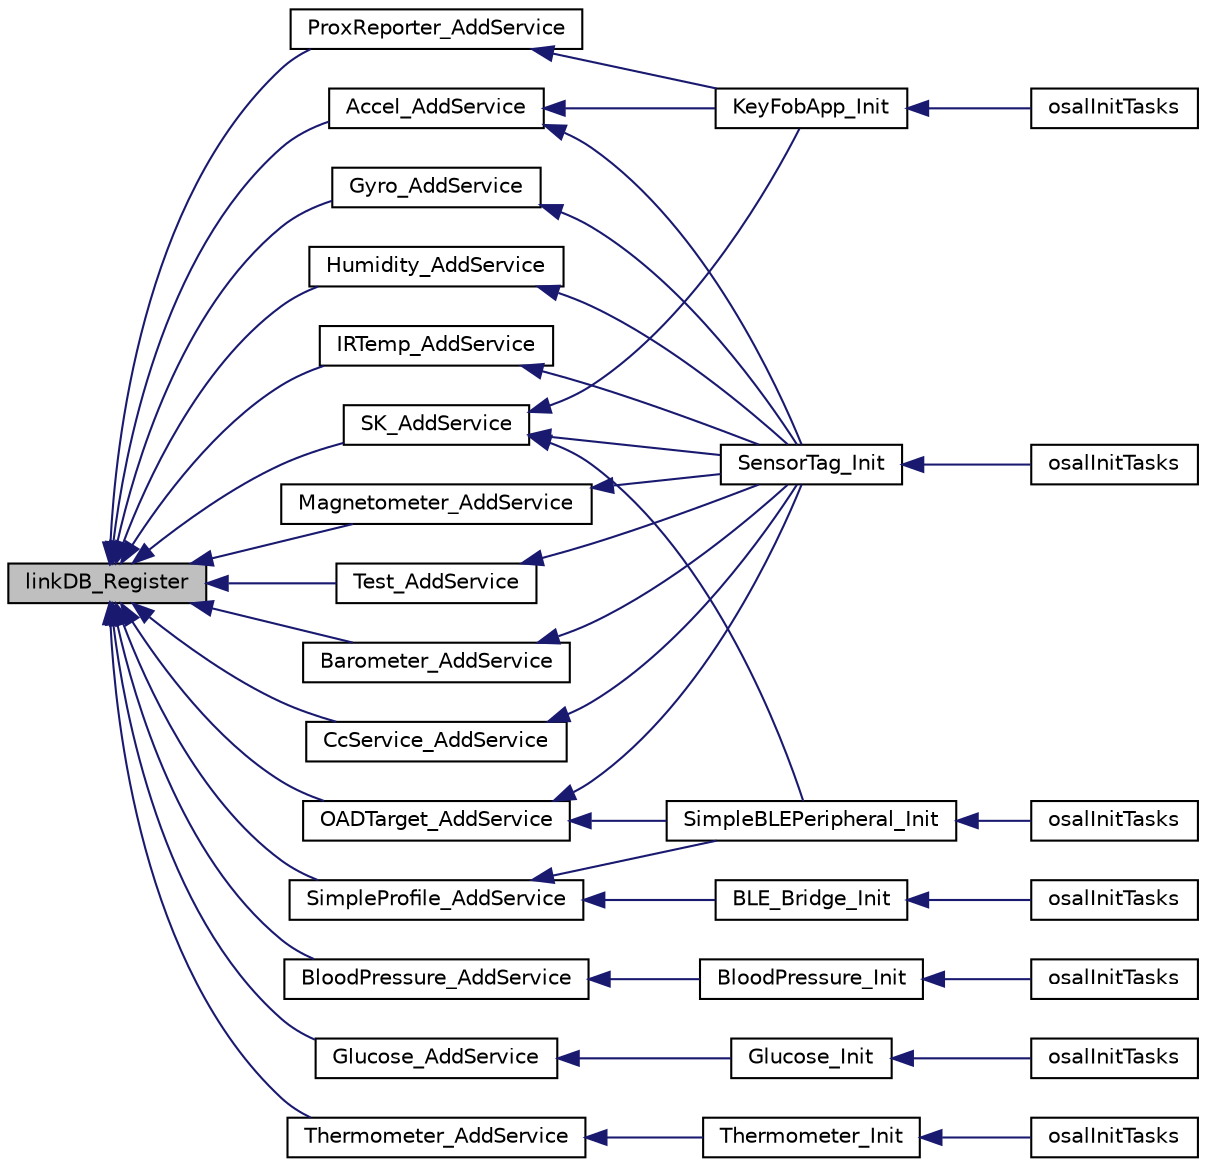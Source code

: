 digraph "linkDB_Register"
{
  edge [fontname="Helvetica",fontsize="10",labelfontname="Helvetica",labelfontsize="10"];
  node [fontname="Helvetica",fontsize="10",shape=record];
  rankdir="LR";
  Node1 [label="linkDB_Register",height=0.2,width=0.4,color="black", fillcolor="grey75", style="filled" fontcolor="black"];
  Node1 -> Node2 [dir="back",color="midnightblue",fontsize="10",style="solid",fontname="Helvetica"];
  Node2 [label="Accel_AddService",height=0.2,width=0.4,color="black", fillcolor="white", style="filled",URL="$accelerometerservice_8h.html#a08f15c25a2debf5853a54db220a854dd"];
  Node2 -> Node3 [dir="back",color="midnightblue",fontsize="10",style="solid",fontname="Helvetica"];
  Node3 [label="KeyFobApp_Init",height=0.2,width=0.4,color="black", fillcolor="white", style="filled",URL="$keyfobdemo_8h.html#a1f00cbcb76e97e9623514c3b41975921"];
  Node3 -> Node4 [dir="back",color="midnightblue",fontsize="10",style="solid",fontname="Helvetica"];
  Node4 [label="osalInitTasks",height=0.2,width=0.4,color="black", fillcolor="white", style="filled",URL="$_o_s_a_l___key_fob_demo_8c.html#a7ad49ef9f96d7753c3e77e0e69231bb2"];
  Node2 -> Node5 [dir="back",color="midnightblue",fontsize="10",style="solid",fontname="Helvetica"];
  Node5 [label="SensorTag_Init",height=0.2,width=0.4,color="black", fillcolor="white", style="filled",URL="$sensor_tag_8h.html#a13b2e5cf7a0072b8860136f3592c2f7f"];
  Node5 -> Node6 [dir="back",color="midnightblue",fontsize="10",style="solid",fontname="Helvetica"];
  Node6 [label="osalInitTasks",height=0.2,width=0.4,color="black", fillcolor="white", style="filled",URL="$_o_s_a_l___sensor_tag_8c.html#a7ad49ef9f96d7753c3e77e0e69231bb2"];
  Node1 -> Node7 [dir="back",color="midnightblue",fontsize="10",style="solid",fontname="Helvetica"];
  Node7 [label="BloodPressure_AddService",height=0.2,width=0.4,color="black", fillcolor="white", style="filled",URL="$bpservice_8h.html#a9aae9901b93e766435a3a62f4911edb5"];
  Node7 -> Node8 [dir="back",color="midnightblue",fontsize="10",style="solid",fontname="Helvetica"];
  Node8 [label="BloodPressure_Init",height=0.2,width=0.4,color="black", fillcolor="white", style="filled",URL="$blood_pressure_8h.html#a94649fb81e0eccd5975b8cb1cdbeb032"];
  Node8 -> Node9 [dir="back",color="midnightblue",fontsize="10",style="solid",fontname="Helvetica"];
  Node9 [label="osalInitTasks",height=0.2,width=0.4,color="black", fillcolor="white", style="filled",URL="$_o_s_a_l___blood_pressure_8c.html#a7ad49ef9f96d7753c3e77e0e69231bb2"];
  Node1 -> Node10 [dir="back",color="midnightblue",fontsize="10",style="solid",fontname="Helvetica"];
  Node10 [label="Glucose_AddService",height=0.2,width=0.4,color="black", fillcolor="white", style="filled",URL="$glucservice_8h.html#ad5e4f95d7f68fb09cf152f4e33da0970"];
  Node10 -> Node11 [dir="back",color="midnightblue",fontsize="10",style="solid",fontname="Helvetica"];
  Node11 [label="Glucose_Init",height=0.2,width=0.4,color="black", fillcolor="white", style="filled",URL="$glucose_8h.html#a4da167f447996f1acbcfbf0b34278ea3"];
  Node11 -> Node12 [dir="back",color="midnightblue",fontsize="10",style="solid",fontname="Helvetica"];
  Node12 [label="osalInitTasks",height=0.2,width=0.4,color="black", fillcolor="white", style="filled",URL="$_o_s_a_l___glucose_8c.html#a7ad49ef9f96d7753c3e77e0e69231bb2"];
  Node1 -> Node13 [dir="back",color="midnightblue",fontsize="10",style="solid",fontname="Helvetica"];
  Node13 [label="SK_AddService",height=0.2,width=0.4,color="black", fillcolor="white", style="filled",URL="$simplekeys_8h.html#acd33b71684c5b1590259ba407bbb19f2"];
  Node13 -> Node3 [dir="back",color="midnightblue",fontsize="10",style="solid",fontname="Helvetica"];
  Node13 -> Node5 [dir="back",color="midnightblue",fontsize="10",style="solid",fontname="Helvetica"];
  Node13 -> Node14 [dir="back",color="midnightblue",fontsize="10",style="solid",fontname="Helvetica"];
  Node14 [label="SimpleBLEPeripheral_Init",height=0.2,width=0.4,color="black", fillcolor="white", style="filled",URL="$simple_b_l_e_peripheral_8h.html#a6fcd1a4a66a1ced5b5baa29de52572ef"];
  Node14 -> Node15 [dir="back",color="midnightblue",fontsize="10",style="solid",fontname="Helvetica"];
  Node15 [label="osalInitTasks",height=0.2,width=0.4,color="black", fillcolor="white", style="filled",URL="$_o_s_a_l___simple_b_l_e_peripheral_8c.html#a7ad49ef9f96d7753c3e77e0e69231bb2"];
  Node1 -> Node16 [dir="back",color="midnightblue",fontsize="10",style="solid",fontname="Helvetica"];
  Node16 [label="OADTarget_AddService",height=0.2,width=0.4,color="black", fillcolor="white", style="filled",URL="$oad__target_8h.html#a57eb2c85f3d92c43b34b8dc2ceeb33ce"];
  Node16 -> Node5 [dir="back",color="midnightblue",fontsize="10",style="solid",fontname="Helvetica"];
  Node16 -> Node14 [dir="back",color="midnightblue",fontsize="10",style="solid",fontname="Helvetica"];
  Node1 -> Node17 [dir="back",color="midnightblue",fontsize="10",style="solid",fontname="Helvetica"];
  Node17 [label="ProxReporter_AddService",height=0.2,width=0.4,color="black", fillcolor="white", style="filled",URL="$proxreporter_8h.html#a4f34b75cbd801da3db96a38d6ce2544d"];
  Node17 -> Node3 [dir="back",color="midnightblue",fontsize="10",style="solid",fontname="Helvetica"];
  Node1 -> Node18 [dir="back",color="midnightblue",fontsize="10",style="solid",fontname="Helvetica"];
  Node18 [label="Barometer_AddService",height=0.2,width=0.4,color="black", fillcolor="white", style="filled",URL="$barometerservice_8h.html#ae5af6a8158f32822cf8c5c8e5abf57cc"];
  Node18 -> Node5 [dir="back",color="midnightblue",fontsize="10",style="solid",fontname="Helvetica"];
  Node1 -> Node19 [dir="back",color="midnightblue",fontsize="10",style="solid",fontname="Helvetica"];
  Node19 [label="CcService_AddService",height=0.2,width=0.4,color="black", fillcolor="white", style="filled",URL="$ccservice_8h.html#a6b025d58f9d06cc7eda4adfc19d1abd1"];
  Node19 -> Node5 [dir="back",color="midnightblue",fontsize="10",style="solid",fontname="Helvetica"];
  Node1 -> Node20 [dir="back",color="midnightblue",fontsize="10",style="solid",fontname="Helvetica"];
  Node20 [label="Gyro_AddService",height=0.2,width=0.4,color="black", fillcolor="white", style="filled",URL="$gyroservice_8h.html#af38f714d78e0cd9c8e18d123cf53cf28"];
  Node20 -> Node5 [dir="back",color="midnightblue",fontsize="10",style="solid",fontname="Helvetica"];
  Node1 -> Node21 [dir="back",color="midnightblue",fontsize="10",style="solid",fontname="Helvetica"];
  Node21 [label="Humidity_AddService",height=0.2,width=0.4,color="black", fillcolor="white", style="filled",URL="$humidityservice_8h.html#a7de4278be2551d21cc6e7a20b0c6fdec"];
  Node21 -> Node5 [dir="back",color="midnightblue",fontsize="10",style="solid",fontname="Helvetica"];
  Node1 -> Node22 [dir="back",color="midnightblue",fontsize="10",style="solid",fontname="Helvetica"];
  Node22 [label="IRTemp_AddService",height=0.2,width=0.4,color="black", fillcolor="white", style="filled",URL="$irtempservice_8h.html#afce2251e3b45823b2f9371afa6b70828"];
  Node22 -> Node5 [dir="back",color="midnightblue",fontsize="10",style="solid",fontname="Helvetica"];
  Node1 -> Node23 [dir="back",color="midnightblue",fontsize="10",style="solid",fontname="Helvetica"];
  Node23 [label="Magnetometer_AddService",height=0.2,width=0.4,color="black", fillcolor="white", style="filled",URL="$magnetometerservice_8h.html#a18c08f3e32e2ab66196efa5fffd3167a"];
  Node23 -> Node5 [dir="back",color="midnightblue",fontsize="10",style="solid",fontname="Helvetica"];
  Node1 -> Node24 [dir="back",color="midnightblue",fontsize="10",style="solid",fontname="Helvetica"];
  Node24 [label="Test_AddService",height=0.2,width=0.4,color="black", fillcolor="white", style="filled",URL="$testservice_8h.html#a7d3078d20cc9f9668ed63593aa41d6e6"];
  Node24 -> Node5 [dir="back",color="midnightblue",fontsize="10",style="solid",fontname="Helvetica"];
  Node1 -> Node25 [dir="back",color="midnightblue",fontsize="10",style="solid",fontname="Helvetica"];
  Node25 [label="SimpleProfile_AddService",height=0.2,width=0.4,color="black", fillcolor="white", style="filled",URL="$simple_g_a_t_tprofile___bridge_8h.html#a47e0bfe23b1d44f7803b8beebf2aa7c2"];
  Node25 -> Node26 [dir="back",color="midnightblue",fontsize="10",style="solid",fontname="Helvetica"];
  Node26 [label="BLE_Bridge_Init",height=0.2,width=0.4,color="black", fillcolor="white", style="filled",URL="$_b_l_e___bridge_8h.html#a517c0c40f64f6bc27b708b902e21b0e8"];
  Node26 -> Node27 [dir="back",color="midnightblue",fontsize="10",style="solid",fontname="Helvetica"];
  Node27 [label="osalInitTasks",height=0.2,width=0.4,color="black", fillcolor="white", style="filled",URL="$_o_s_a_l___b_l_e___bridge_8c.html#a7ad49ef9f96d7753c3e77e0e69231bb2"];
  Node25 -> Node14 [dir="back",color="midnightblue",fontsize="10",style="solid",fontname="Helvetica"];
  Node1 -> Node28 [dir="back",color="midnightblue",fontsize="10",style="solid",fontname="Helvetica"];
  Node28 [label="Thermometer_AddService",height=0.2,width=0.4,color="black", fillcolor="white", style="filled",URL="$thermometerservice_8h.html#a860816372526218b8549e315e300971b"];
  Node28 -> Node29 [dir="back",color="midnightblue",fontsize="10",style="solid",fontname="Helvetica"];
  Node29 [label="Thermometer_Init",height=0.2,width=0.4,color="black", fillcolor="white", style="filled",URL="$thermometer_8h.html#ad5c3318fbd618488fa9f7c2f4b3bcf48"];
  Node29 -> Node30 [dir="back",color="midnightblue",fontsize="10",style="solid",fontname="Helvetica"];
  Node30 [label="osalInitTasks",height=0.2,width=0.4,color="black", fillcolor="white", style="filled",URL="$_o_s_a_l___thermometer_8c.html#a7ad49ef9f96d7753c3e77e0e69231bb2"];
}
